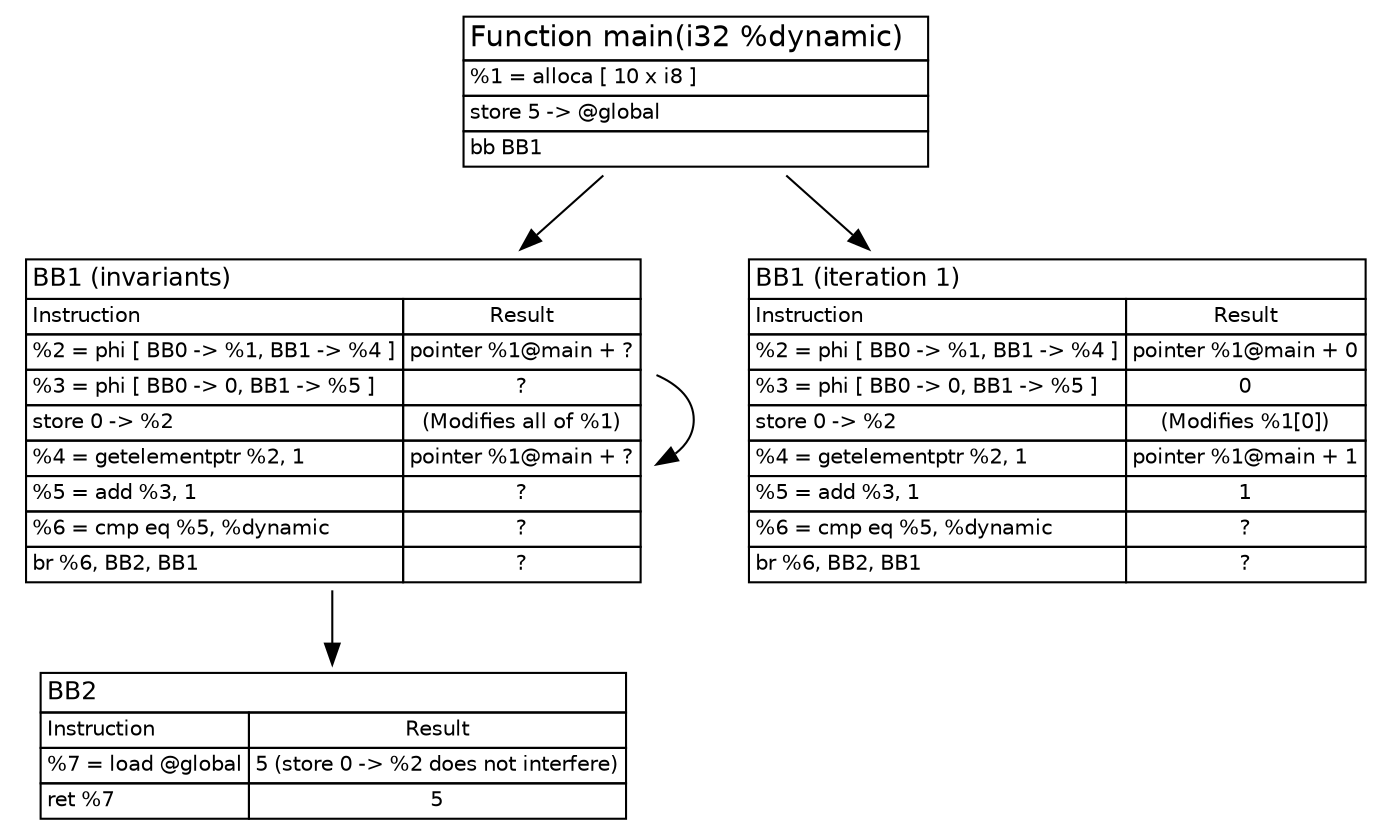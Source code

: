 digraph "Toplevel" {
graph [ fontname = "Helvetica" ];
node [fontname = "helvetica"];
edge [fontname = "helvetica"];

MainBB0[shape=plaintext, fontsize=10, label=<

<table border="0" cellborder="1" cellspacing="0">
  <tr><td align="left"><font point-size="14">Function main(i32 %dynamic)  </font></td></tr>
  <tr><td align="left">%1 = alloca [ 10 x i8 ]</td></tr>
  <tr><td align="left">store 5 -&gt; @global</td></tr>
  <tr><td align="left">bb BB1</td></tr>
</table>
					       
>];

MainBB0 -> MainBB1;
MainBB0 -> MainBB1Iter1

MainBB1[shape=plaintext, fontsize=10, label=<

<table border="0" cellborder="1" cellspacing="0">
  <tr><td align="left" colspan="2"><font point-size="12">BB1 (invariants)</font></td></tr>
  <tr><td align="left">Instruction</td><td>Result</td></tr>
  <tr><td align="left">%2 = phi [ BB0 -&gt; %1, BB1 -&gt; %4 ]</td><td>pointer %1@main + ?</td></tr>
  <tr><td align="left">%3 = phi [ BB0 -&gt; 0, BB1 -&gt; %5 ]</td><td>?</td></tr>
  <tr><td align="left">store 0 -&gt; %2</td><td>(Modifies all of %1)</td></tr>
  <tr><td align="left">%4 = getelementptr %2, 1</td><td>pointer %1@main + ?</td></tr>
  <tr><td align="left">%5 = add %3, 1</td><td>?</td></tr>
  <tr><td align="left">%6 = cmp eq %5, %dynamic</td><td>?</td></tr>
  <tr><td align="left">br %6, BB2, BB1</td><td>?</td></tr>
</table>

>];

MainBB1Iter1[shape=plaintext, fontsize=10, label=<

<table border="0" cellborder="1" cellspacing="0">
  <tr><td align="left" colspan="2"><font point-size="12">BB1 (iteration 1)</font></td></tr>
  <tr><td align="left">Instruction</td><td>Result</td></tr>
  <tr><td align="left">%2 = phi [ BB0 -&gt; %1, BB1 -&gt; %4 ]</td><td>pointer %1@main + 0</td></tr>
  <tr><td align="left">%3 = phi [ BB0 -&gt; 0, BB1 -&gt; %5 ]</td><td>0</td></tr>
  <tr><td align="left">store 0 -&gt; %2</td><td>(Modifies %1[0])</td></tr>
  <tr><td align="left">%4 = getelementptr %2, 1</td><td>pointer %1@main + 1</td></tr>
  <tr><td align="left">%5 = add %3, 1</td><td>1</td></tr>
  <tr><td align="left">%6 = cmp eq %5, %dynamic</td><td>?</td></tr>
  <tr><td align="left">br %6, BB2, BB1</td><td>?</td></tr>
</table>

>];

MainBB1 -> MainBB1;
MainBB1 -> MainBB2;

MainBB2[shape=plaintext, fontsize=10, label=<

<table border="0" cellborder="1" cellspacing="0">
  <tr><td align="left" colspan="2"><font point-size="12">BB2</font></td></tr>
  <tr><td align="left">Instruction</td><td>Result</td></tr>
  <tr><td align="left">%7 = load @global</td><td>5 (store 0 -&gt; %2 does not interfere)</td></tr>
  <tr><td align="left">ret %7</td><td>5</td></tr>
</table>

>];

}